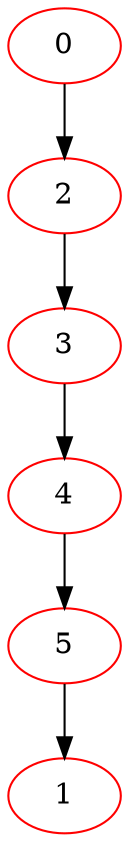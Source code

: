 digraph G {
/*
0[mass=3.2];
1[mass=3.2];
2[mass=3.2];
3[mass=3.2];
4[mass=3.2];
5[mass=3.2];
*/
0[color="red"];
1[color="red"];
2[color="red"];
3[color="red"];
4[color="red"];
5[color="red"];

0->2 [weight="3.14159"];
2->3 [weight="3.14159"];
3->4 [weight="3.14159"];
4->5 [weight="3.14159"];
5->1 [weight="3.14159"];
}
